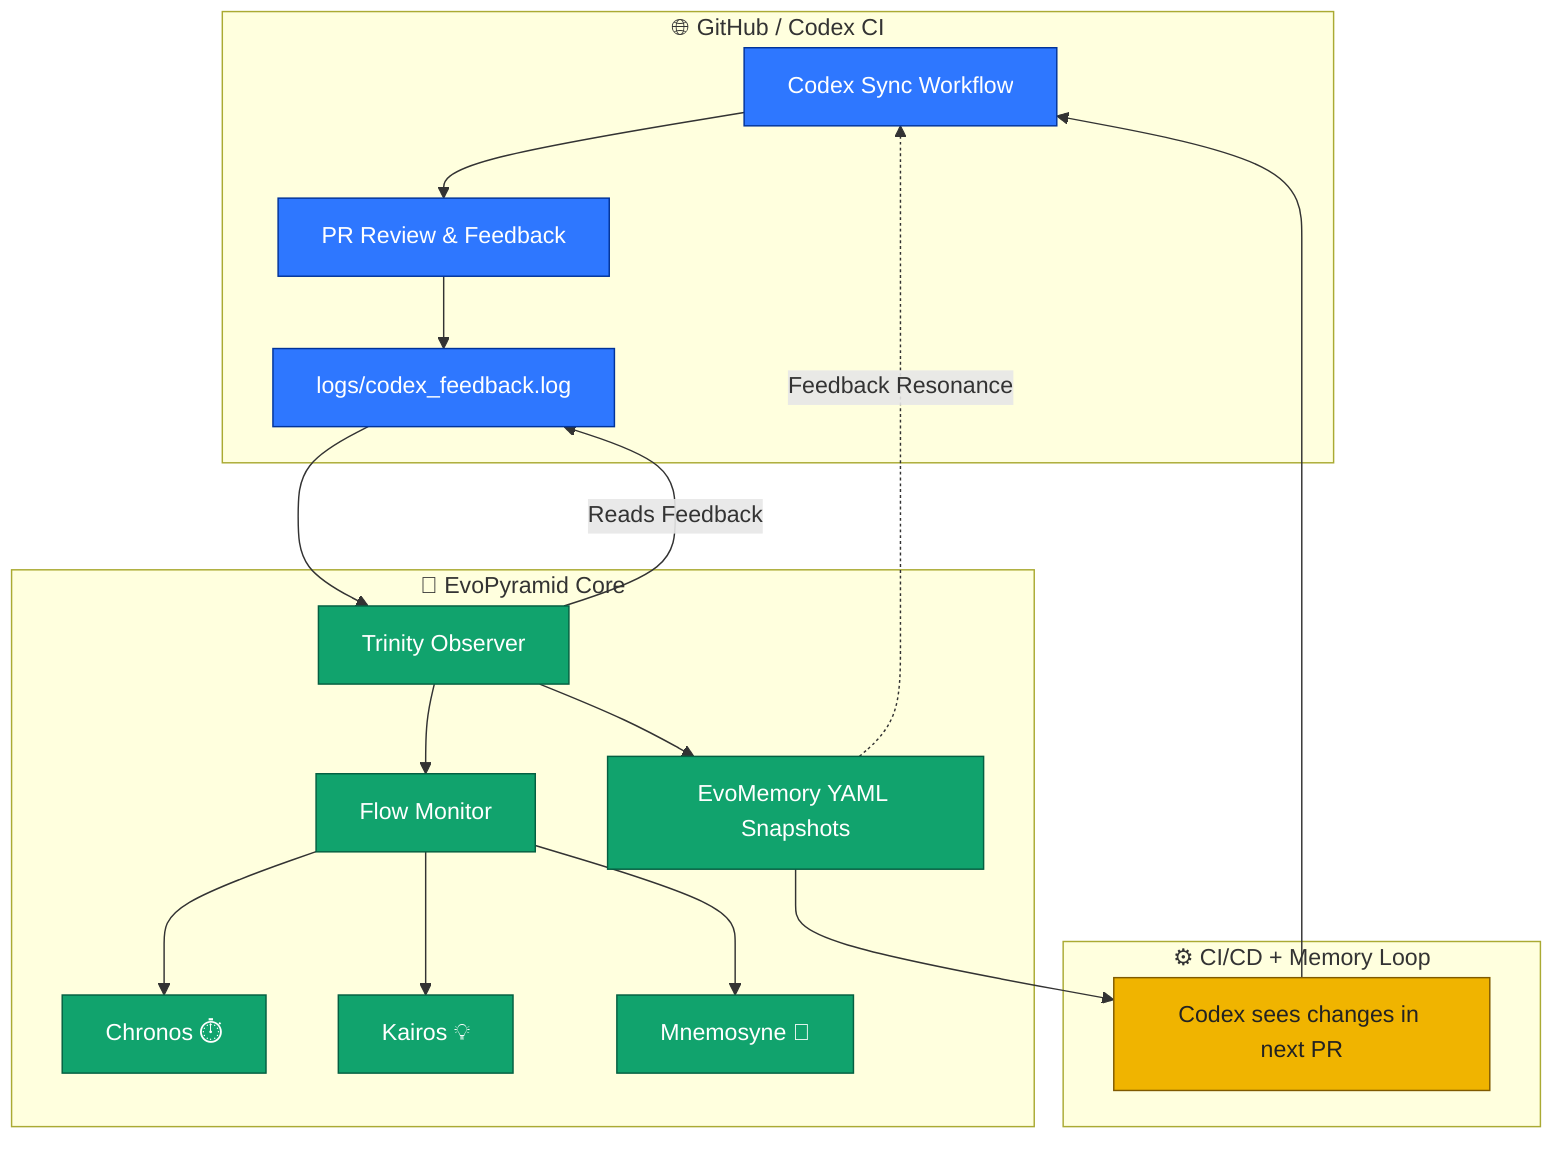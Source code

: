 flowchart TD
  subgraph GitHub["🌐 GitHub / Codex CI"]
    A[Codex Sync Workflow] --> B[PR Review & Feedback]
    B --> C[logs/codex_feedback.log]
  end

  subgraph EvoSystem["🧠 EvoPyramid Core"]
    D[Trinity Observer] -->|Reads Feedback| C
    D --> E[Flow Monitor]
    E --> F[Chronos ⏱️]
    E --> G[Kairos 💡]
    E --> H[Mnemosyne 🧬]
    D --> I[EvoMemory YAML Snapshots]
  end

  subgraph EvoCI["⚙️ CI/CD + Memory Loop"]
    I --> J[Codex sees changes in next PR]
    J --> A
  end

  C --> D
  I -.->|"Feedback Resonance"| A

  classDef codex fill:#2e77ff,stroke:#003399,color:#fff;
  classDef evo fill:#11a36d,stroke:#045f41,color:#fff;
  classDef loop fill:#f0b400,stroke:#805a00,color:#222;

  class A,B,C codex;
  class D,E,F,G,H,I evo;
  class J loop;